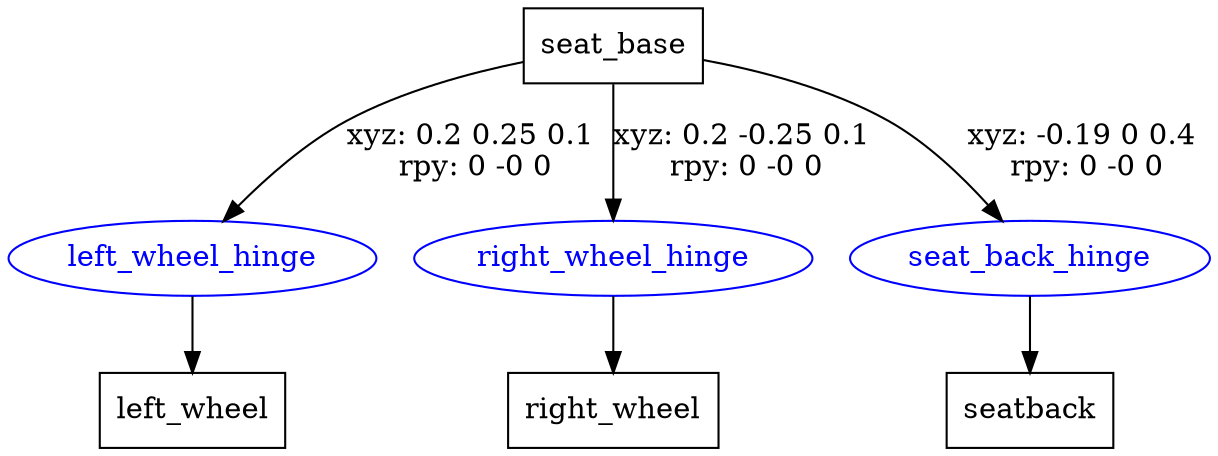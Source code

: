 digraph G {
node [shape=box];
"seat_base" [label="seat_base"];
"left_wheel" [label="left_wheel"];
"right_wheel" [label="right_wheel"];
"seatback" [label="seatback"];
node [shape=ellipse, color=blue, fontcolor=blue];
"seat_base" -> "left_wheel_hinge" [label="xyz: 0.2 0.25 0.1 \nrpy: 0 -0 0"]
"left_wheel_hinge" -> "left_wheel"
"seat_base" -> "right_wheel_hinge" [label="xyz: 0.2 -0.25 0.1 \nrpy: 0 -0 0"]
"right_wheel_hinge" -> "right_wheel"
"seat_base" -> "seat_back_hinge" [label="xyz: -0.19 0 0.4 \nrpy: 0 -0 0"]
"seat_back_hinge" -> "seatback"
}
